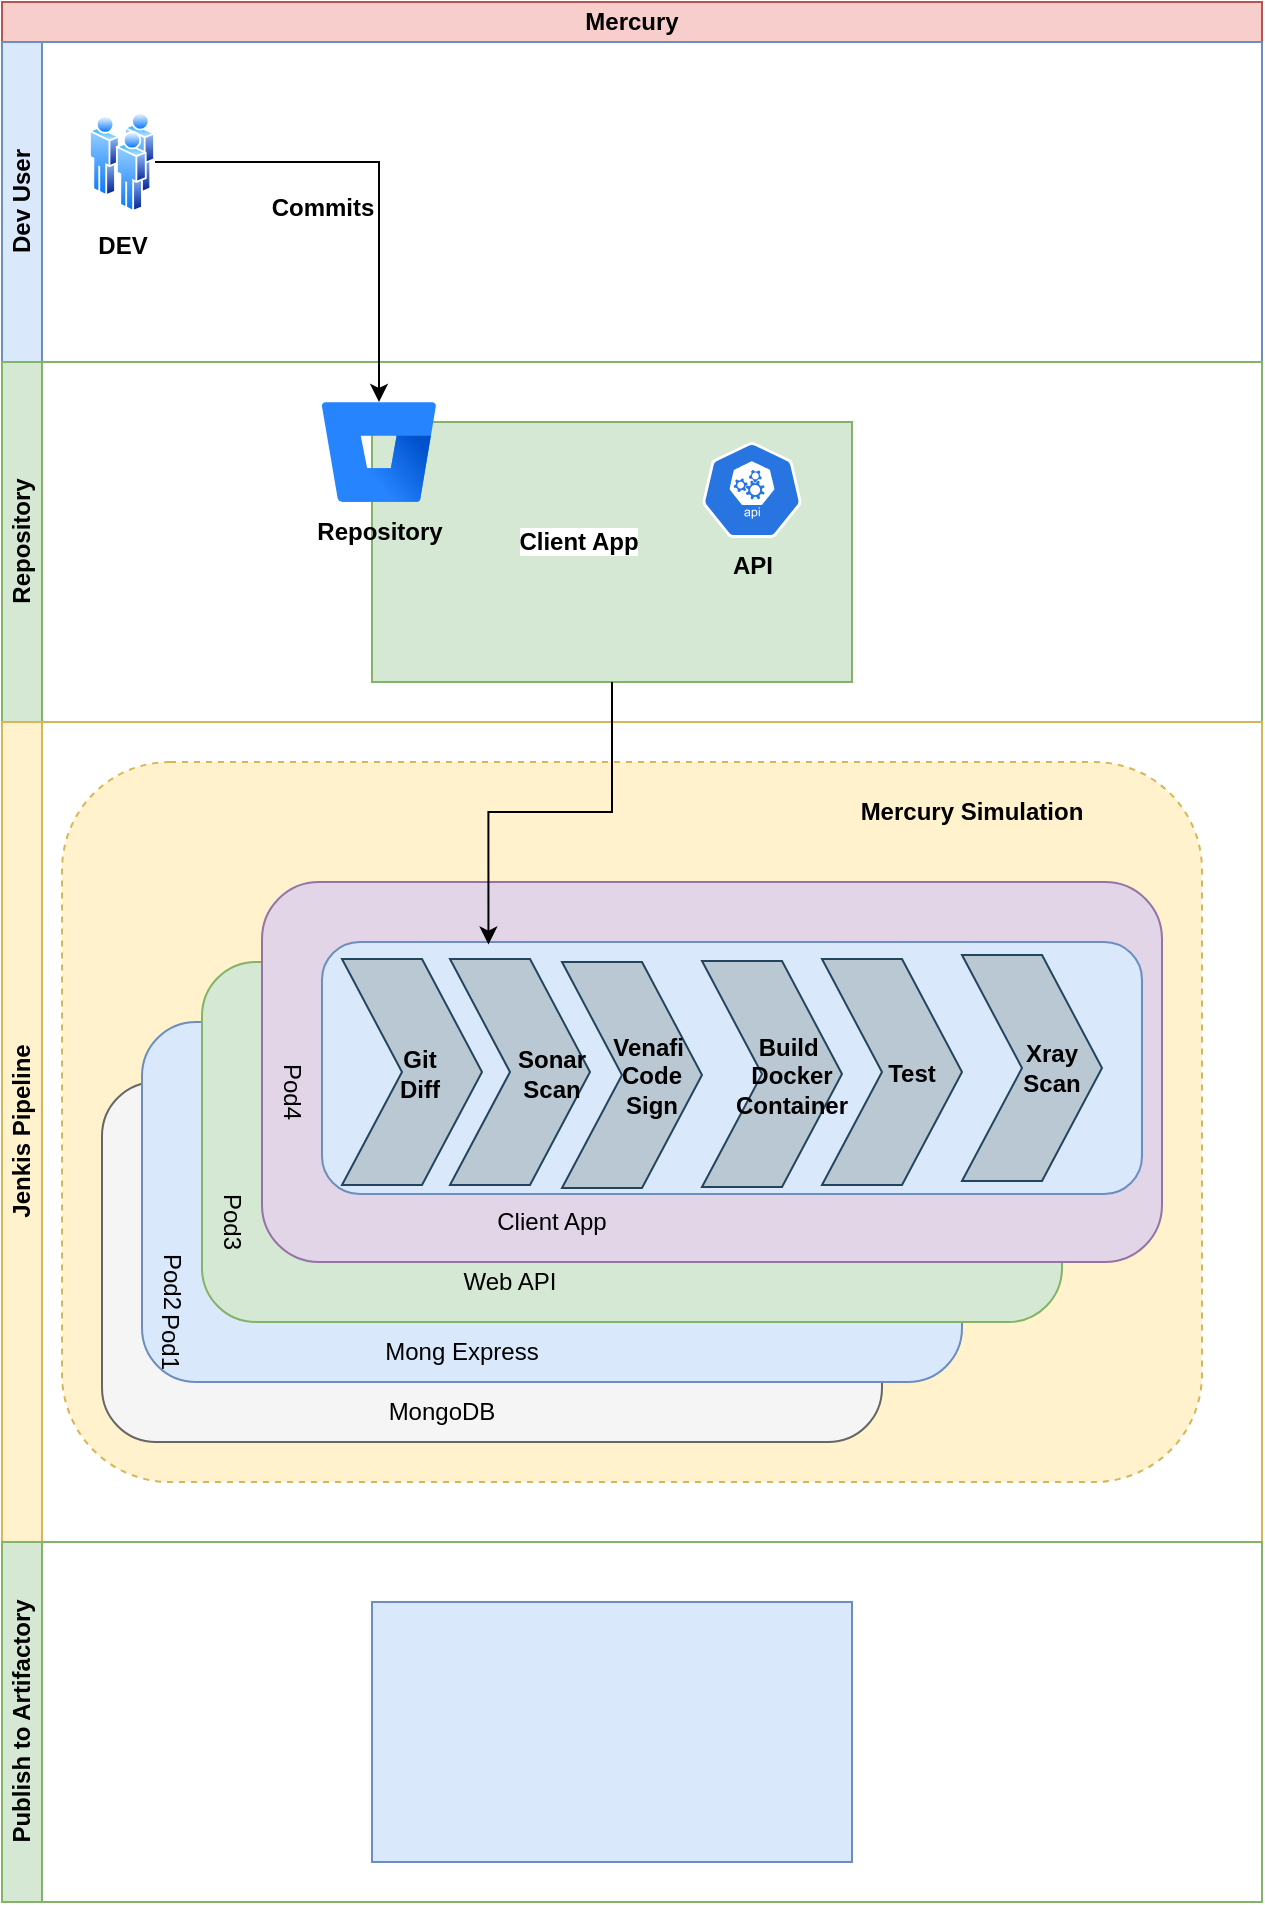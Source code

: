 <mxfile version="21.2.9" type="device">
  <diagram name="Page-1" id="ap-KhpIDOD2g6_Kz5WHh">
    <mxGraphModel dx="1050" dy="668" grid="1" gridSize="10" guides="1" tooltips="1" connect="1" arrows="1" fold="1" page="1" pageScale="1" pageWidth="827" pageHeight="1169" math="0" shadow="0">
      <root>
        <mxCell id="0" />
        <mxCell id="1" parent="0" />
        <mxCell id="v6-e0fSExj-rIAnDFAJg-4" value="Mercury" style="swimlane;html=1;childLayout=stackLayout;resizeParent=1;resizeParentMax=0;horizontal=1;startSize=20;horizontalStack=0;whiteSpace=wrap;align=center;fillColor=#f8cecc;strokeColor=#b85450;" vertex="1" parent="1">
          <mxGeometry x="80" y="60" width="630" height="950" as="geometry">
            <mxRectangle x="80" y="60" width="90" height="30" as="alternateBounds" />
          </mxGeometry>
        </mxCell>
        <mxCell id="v6-e0fSExj-rIAnDFAJg-5" value="Dev User" style="swimlane;html=1;startSize=20;horizontal=0;fillColor=#dae8fc;strokeColor=#6c8ebf;" vertex="1" parent="v6-e0fSExj-rIAnDFAJg-4">
          <mxGeometry y="20" width="630" height="160" as="geometry">
            <mxRectangle y="20" width="630" height="30" as="alternateBounds" />
          </mxGeometry>
        </mxCell>
        <mxCell id="v6-e0fSExj-rIAnDFAJg-9" value="&lt;b&gt;DEV&lt;/b&gt;" style="image;aspect=fixed;perimeter=ellipsePerimeter;html=1;align=center;shadow=0;dashed=0;spacingTop=3;image=img/lib/active_directory/users.svg;" vertex="1" parent="v6-e0fSExj-rIAnDFAJg-5">
          <mxGeometry x="43.5" y="35" width="33" height="50" as="geometry" />
        </mxCell>
        <mxCell id="v6-e0fSExj-rIAnDFAJg-6" value="Repository" style="swimlane;html=1;startSize=20;horizontal=0;fillColor=#d5e8d4;strokeColor=#82b366;" vertex="1" parent="v6-e0fSExj-rIAnDFAJg-4">
          <mxGeometry y="180" width="630" height="180" as="geometry">
            <mxRectangle y="50" width="630" height="30" as="alternateBounds" />
          </mxGeometry>
        </mxCell>
        <mxCell id="wIPNfqUvwqh_V6nw-kE2-1" value="" style="rounded=0;whiteSpace=wrap;html=1;fillColor=#d5e8d4;strokeColor=#82b366;" parent="v6-e0fSExj-rIAnDFAJg-6" vertex="1">
          <mxGeometry x="185" y="30" width="240" height="130" as="geometry" />
        </mxCell>
        <mxCell id="wIPNfqUvwqh_V6nw-kE2-6" value="&lt;b&gt;API&lt;/b&gt;" style="sketch=0;html=1;dashed=0;whitespace=wrap;fillColor=#2875E2;strokeColor=#ffffff;points=[[0.005,0.63,0],[0.1,0.2,0],[0.9,0.2,0],[0.5,0,0],[0.995,0.63,0],[0.72,0.99,0],[0.5,1,0],[0.28,0.99,0]];verticalLabelPosition=bottom;align=center;verticalAlign=top;shape=mxgraph.kubernetes.icon;prIcon=api" parent="v6-e0fSExj-rIAnDFAJg-6" vertex="1">
          <mxGeometry x="350" y="40" width="50" height="48" as="geometry" />
        </mxCell>
        <mxCell id="wIPNfqUvwqh_V6nw-kE2-7" value="&lt;b&gt;Client App&lt;/b&gt;" style="shape=image;html=1;verticalAlign=top;verticalLabelPosition=bottom;labelBackgroundColor=#ffffff;imageAspect=0;aspect=fixed;image=https://cdn0.iconfinder.com/data/icons/long-shadow-web-icons/512/angular-symbol-128.png" parent="v6-e0fSExj-rIAnDFAJg-6" vertex="1">
          <mxGeometry x="270" y="40" width="36" height="36" as="geometry" />
        </mxCell>
        <mxCell id="wIPNfqUvwqh_V6nw-kE2-10" value="" style="shape=image;verticalLabelPosition=bottom;labelBackgroundColor=default;verticalAlign=top;aspect=fixed;imageAspect=0;image=https://infinapps.com/wp-content/uploads/2018/10/mongodb-logo.png;" parent="v6-e0fSExj-rIAnDFAJg-6" vertex="1">
          <mxGeometry x="307.05" y="100" width="51.2" height="60" as="geometry" />
        </mxCell>
        <mxCell id="wIPNfqUvwqh_V6nw-kE2-11" value="&lt;b&gt;Repository&lt;/b&gt;" style="text;html=1;strokeColor=none;fillColor=none;align=center;verticalAlign=middle;whiteSpace=wrap;rounded=0;" parent="v6-e0fSExj-rIAnDFAJg-6" vertex="1">
          <mxGeometry x="158.5" y="70" width="60" height="30" as="geometry" />
        </mxCell>
        <mxCell id="wIPNfqUvwqh_V6nw-kE2-2" value="" style="image;html=1;image=img/lib/atlassian/Bitbucket_Logo.svg;" parent="v6-e0fSExj-rIAnDFAJg-6" vertex="1">
          <mxGeometry x="160" y="20" width="57" height="50" as="geometry" />
        </mxCell>
        <mxCell id="v6-e0fSExj-rIAnDFAJg-7" value="Jenkis Pipeline" style="swimlane;html=1;startSize=20;horizontal=0;fillColor=#fff2cc;strokeColor=#d6b656;" vertex="1" parent="v6-e0fSExj-rIAnDFAJg-4">
          <mxGeometry y="360" width="630" height="410" as="geometry">
            <mxRectangle y="260" width="480" height="30" as="alternateBounds" />
          </mxGeometry>
        </mxCell>
        <mxCell id="v6-e0fSExj-rIAnDFAJg-102" value="" style="rounded=1;whiteSpace=wrap;html=1;dashed=1;fillColor=#fff2cc;strokeColor=#d6b656;glass=0;shadow=0;gradientColor=none;gradientDirection=south;" vertex="1" parent="v6-e0fSExj-rIAnDFAJg-7">
          <mxGeometry x="30" y="20" width="570" height="360" as="geometry" />
        </mxCell>
        <mxCell id="v6-e0fSExj-rIAnDFAJg-44" value="" style="rounded=1;whiteSpace=wrap;html=1;fillColor=#f5f5f5;fontColor=#333333;strokeColor=#666666;" vertex="1" parent="v6-e0fSExj-rIAnDFAJg-7">
          <mxGeometry x="50" y="180" width="390" height="180" as="geometry" />
        </mxCell>
        <mxCell id="v6-e0fSExj-rIAnDFAJg-46" value="" style="rounded=1;whiteSpace=wrap;html=1;fillColor=#dae8fc;strokeColor=#6c8ebf;" vertex="1" parent="v6-e0fSExj-rIAnDFAJg-7">
          <mxGeometry x="70" y="150" width="410" height="180" as="geometry" />
        </mxCell>
        <mxCell id="v6-e0fSExj-rIAnDFAJg-48" value="MongoDB" style="text;html=1;strokeColor=none;fillColor=none;align=center;verticalAlign=middle;whiteSpace=wrap;rounded=0;" vertex="1" parent="v6-e0fSExj-rIAnDFAJg-7">
          <mxGeometry x="190" y="330" width="60" height="30" as="geometry" />
        </mxCell>
        <mxCell id="v6-e0fSExj-rIAnDFAJg-50" value="" style="rounded=1;whiteSpace=wrap;html=1;fillColor=#d5e8d4;strokeColor=#82b366;" vertex="1" parent="v6-e0fSExj-rIAnDFAJg-7">
          <mxGeometry x="100" y="120" width="430" height="180" as="geometry" />
        </mxCell>
        <mxCell id="v6-e0fSExj-rIAnDFAJg-51" value="Pod1" style="text;html=1;strokeColor=none;fillColor=none;align=center;verticalAlign=middle;whiteSpace=wrap;rounded=0;flipV=1;flipH=1;direction=south;rotation=90;" vertex="1" parent="v6-e0fSExj-rIAnDFAJg-7">
          <mxGeometry x="69" y="280" width="30" height="60" as="geometry" />
        </mxCell>
        <mxCell id="v6-e0fSExj-rIAnDFAJg-54" value="Pod2" style="text;html=1;strokeColor=none;fillColor=none;align=center;verticalAlign=middle;whiteSpace=wrap;rounded=0;flipV=1;flipH=1;direction=south;rotation=90;" vertex="1" parent="v6-e0fSExj-rIAnDFAJg-7">
          <mxGeometry x="70" y="250" width="30" height="60" as="geometry" />
        </mxCell>
        <mxCell id="v6-e0fSExj-rIAnDFAJg-55" value="Mong Express" style="text;html=1;strokeColor=none;fillColor=none;align=center;verticalAlign=middle;whiteSpace=wrap;rounded=0;" vertex="1" parent="v6-e0fSExj-rIAnDFAJg-7">
          <mxGeometry x="190" y="300" width="80" height="30" as="geometry" />
        </mxCell>
        <mxCell id="v6-e0fSExj-rIAnDFAJg-56" value="Web API" style="text;html=1;strokeColor=none;fillColor=none;align=center;verticalAlign=middle;whiteSpace=wrap;rounded=0;" vertex="1" parent="v6-e0fSExj-rIAnDFAJg-7">
          <mxGeometry x="214" y="265" width="80" height="30" as="geometry" />
        </mxCell>
        <mxCell id="v6-e0fSExj-rIAnDFAJg-57" value="Pod3" style="text;html=1;strokeColor=none;fillColor=none;align=center;verticalAlign=middle;whiteSpace=wrap;rounded=0;flipV=1;flipH=1;direction=south;rotation=90;" vertex="1" parent="v6-e0fSExj-rIAnDFAJg-7">
          <mxGeometry x="100" y="220" width="30" height="60" as="geometry" />
        </mxCell>
        <mxCell id="v6-e0fSExj-rIAnDFAJg-45" value="" style="rounded=1;fillColor=#e1d5e7;strokeColor=#9673a6;gradientColor=none;labelBackgroundColor=none;html=1;whiteSpace=wrap;" vertex="1" parent="v6-e0fSExj-rIAnDFAJg-7">
          <mxGeometry x="130" y="80" width="450" height="190" as="geometry" />
        </mxCell>
        <mxCell id="wIPNfqUvwqh_V6nw-kE2-27" value="" style="rounded=1;whiteSpace=wrap;html=1;fillColor=#dae8fc;strokeColor=#6c8ebf;direction=south;" parent="v6-e0fSExj-rIAnDFAJg-7" vertex="1">
          <mxGeometry x="160" y="110" width="410" height="126" as="geometry" />
        </mxCell>
        <mxCell id="wIPNfqUvwqh_V6nw-kE2-28" value="" style="html=1;shadow=0;dashed=0;align=center;verticalAlign=middle;shape=mxgraph.arrows2.arrow;dy=0;dx=30;notch=30;direction=east;fillColor=#bac8d3;strokeColor=#23445d;" parent="v6-e0fSExj-rIAnDFAJg-7" vertex="1">
          <mxGeometry x="170" y="118.5" width="70" height="113" as="geometry" />
        </mxCell>
        <mxCell id="wIPNfqUvwqh_V6nw-kE2-32" value="&lt;b&gt;Git Diff&lt;/b&gt;" style="text;html=1;strokeColor=none;fillColor=none;align=center;verticalAlign=middle;whiteSpace=wrap;rounded=0;direction=north;" parent="v6-e0fSExj-rIAnDFAJg-7" vertex="1">
          <mxGeometry x="194" y="146" width="30" height="60" as="geometry" />
        </mxCell>
        <mxCell id="v6-e0fSExj-rIAnDFAJg-23" value="" style="html=1;shadow=0;dashed=0;align=center;verticalAlign=middle;shape=mxgraph.arrows2.arrow;dy=0;dx=30;notch=30;direction=east;fillColor=#bac8d3;strokeColor=#23445d;" vertex="1" parent="v6-e0fSExj-rIAnDFAJg-7">
          <mxGeometry x="224" y="118.5" width="70" height="113" as="geometry" />
        </mxCell>
        <mxCell id="v6-e0fSExj-rIAnDFAJg-24" value="&lt;div style=&quot;&quot;&gt;&lt;br&gt;&lt;/div&gt;" style="html=1;shadow=0;dashed=0;align=left;verticalAlign=middle;shape=mxgraph.arrows2.arrow;dy=0;dx=30;notch=30;direction=east;fillColor=#bac8d3;strokeColor=#23445d;" vertex="1" parent="v6-e0fSExj-rIAnDFAJg-7">
          <mxGeometry x="280" y="120" width="70" height="113" as="geometry" />
        </mxCell>
        <mxCell id="v6-e0fSExj-rIAnDFAJg-25" value="" style="html=1;shadow=0;dashed=0;align=center;verticalAlign=middle;shape=mxgraph.arrows2.arrow;dy=0;dx=30;notch=30;direction=east;fillColor=#bac8d3;strokeColor=#23445d;" vertex="1" parent="v6-e0fSExj-rIAnDFAJg-7">
          <mxGeometry x="350" y="119.5" width="70" height="113" as="geometry" />
        </mxCell>
        <mxCell id="v6-e0fSExj-rIAnDFAJg-39" value="&lt;b&gt;Sonar Scan&lt;/b&gt;" style="text;html=1;strokeColor=none;fillColor=none;align=center;verticalAlign=middle;whiteSpace=wrap;rounded=0;direction=north;" vertex="1" parent="v6-e0fSExj-rIAnDFAJg-7">
          <mxGeometry x="260" y="146" width="30" height="60" as="geometry" />
        </mxCell>
        <mxCell id="v6-e0fSExj-rIAnDFAJg-40" value="&lt;b&gt;Venafi&amp;nbsp;&lt;br&gt;Code&lt;br&gt;Sign&lt;br&gt;&lt;/b&gt;" style="text;html=1;strokeColor=none;fillColor=none;align=center;verticalAlign=middle;whiteSpace=wrap;rounded=0;direction=north;" vertex="1" parent="v6-e0fSExj-rIAnDFAJg-7">
          <mxGeometry x="310" y="146.5" width="30" height="60" as="geometry" />
        </mxCell>
        <mxCell id="v6-e0fSExj-rIAnDFAJg-42" value="&lt;b&gt;Build&amp;nbsp;&lt;br&gt;Docker&lt;br&gt;Container&lt;/b&gt;" style="text;html=1;strokeColor=none;fillColor=none;align=center;verticalAlign=middle;whiteSpace=wrap;rounded=0;direction=north;" vertex="1" parent="v6-e0fSExj-rIAnDFAJg-7">
          <mxGeometry x="380" y="146.5" width="30" height="60" as="geometry" />
        </mxCell>
        <mxCell id="v6-e0fSExj-rIAnDFAJg-59" value="Pod4" style="text;html=1;strokeColor=none;fillColor=none;align=center;verticalAlign=middle;whiteSpace=wrap;rounded=0;flipV=1;flipH=1;direction=south;rotation=90;" vertex="1" parent="v6-e0fSExj-rIAnDFAJg-7">
          <mxGeometry x="130" y="155" width="30" height="60" as="geometry" />
        </mxCell>
        <mxCell id="v6-e0fSExj-rIAnDFAJg-61" value="Client App" style="text;html=1;strokeColor=none;fillColor=none;align=center;verticalAlign=middle;whiteSpace=wrap;rounded=0;" vertex="1" parent="v6-e0fSExj-rIAnDFAJg-7">
          <mxGeometry x="235" y="235" width="80" height="30" as="geometry" />
        </mxCell>
        <mxCell id="v6-e0fSExj-rIAnDFAJg-62" value="" style="html=1;shadow=0;dashed=0;align=center;verticalAlign=middle;shape=mxgraph.arrows2.arrow;dy=0;dx=30;notch=30;direction=east;fillColor=#bac8d3;strokeColor=#23445d;" vertex="1" parent="v6-e0fSExj-rIAnDFAJg-7">
          <mxGeometry x="410" y="118.5" width="70" height="113" as="geometry" />
        </mxCell>
        <mxCell id="v6-e0fSExj-rIAnDFAJg-63" value="" style="html=1;shadow=0;dashed=0;align=center;verticalAlign=middle;shape=mxgraph.arrows2.arrow;dy=0;dx=30;notch=30;direction=east;fillColor=#bac8d3;strokeColor=#23445d;" vertex="1" parent="v6-e0fSExj-rIAnDFAJg-7">
          <mxGeometry x="480" y="116.5" width="70" height="113" as="geometry" />
        </mxCell>
        <mxCell id="v6-e0fSExj-rIAnDFAJg-98" value="&lt;b&gt;Test&lt;/b&gt;" style="text;html=1;strokeColor=none;fillColor=none;align=center;verticalAlign=middle;whiteSpace=wrap;rounded=0;direction=north;" vertex="1" parent="v6-e0fSExj-rIAnDFAJg-7">
          <mxGeometry x="440" y="146" width="30" height="60" as="geometry" />
        </mxCell>
        <mxCell id="v6-e0fSExj-rIAnDFAJg-99" value="&lt;b&gt;Xray&lt;br&gt;Scan&lt;br&gt;&lt;/b&gt;" style="text;html=1;strokeColor=none;fillColor=none;align=center;verticalAlign=middle;whiteSpace=wrap;rounded=0;direction=north;" vertex="1" parent="v6-e0fSExj-rIAnDFAJg-7">
          <mxGeometry x="510" y="143" width="30" height="60" as="geometry" />
        </mxCell>
        <mxCell id="v6-e0fSExj-rIAnDFAJg-105" value="&lt;b&gt;Mercury Simulation&lt;/b&gt;" style="text;html=1;strokeColor=none;fillColor=none;align=center;verticalAlign=middle;whiteSpace=wrap;rounded=0;" vertex="1" parent="v6-e0fSExj-rIAnDFAJg-7">
          <mxGeometry x="420" y="30" width="130" height="30" as="geometry" />
        </mxCell>
        <mxCell id="v6-e0fSExj-rIAnDFAJg-15" style="edgeStyle=orthogonalEdgeStyle;rounded=0;orthogonalLoop=1;jettySize=auto;html=1;" edge="1" parent="v6-e0fSExj-rIAnDFAJg-4" source="v6-e0fSExj-rIAnDFAJg-9" target="wIPNfqUvwqh_V6nw-kE2-2">
          <mxGeometry relative="1" as="geometry" />
        </mxCell>
        <mxCell id="v6-e0fSExj-rIAnDFAJg-32" value="" style="edgeStyle=orthogonalEdgeStyle;rounded=0;orthogonalLoop=1;jettySize=auto;html=1;entryX=0.01;entryY=0.797;entryDx=0;entryDy=0;entryPerimeter=0;" edge="1" parent="v6-e0fSExj-rIAnDFAJg-4" source="wIPNfqUvwqh_V6nw-kE2-1" target="wIPNfqUvwqh_V6nw-kE2-27">
          <mxGeometry relative="1" as="geometry" />
        </mxCell>
        <mxCell id="v6-e0fSExj-rIAnDFAJg-91" value="Publish to Artifactory" style="swimlane;html=1;startSize=20;horizontal=0;fillColor=#d5e8d4;strokeColor=#82b366;" vertex="1" parent="v6-e0fSExj-rIAnDFAJg-4">
          <mxGeometry y="770" width="630" height="180" as="geometry">
            <mxRectangle y="770" width="630" height="30" as="alternateBounds" />
          </mxGeometry>
        </mxCell>
        <mxCell id="v6-e0fSExj-rIAnDFAJg-92" value="" style="rounded=0;whiteSpace=wrap;html=1;fillColor=#dae8fc;strokeColor=#6c8ebf;" vertex="1" parent="v6-e0fSExj-rIAnDFAJg-91">
          <mxGeometry x="185" y="30" width="240" height="130" as="geometry" />
        </mxCell>
        <mxCell id="v6-e0fSExj-rIAnDFAJg-16" value="&lt;b&gt;Commits&lt;/b&gt;" style="text;html=1;align=center;verticalAlign=middle;resizable=0;points=[];autosize=1;strokeColor=none;fillColor=none;" vertex="1" parent="1">
          <mxGeometry x="205" y="148" width="70" height="30" as="geometry" />
        </mxCell>
      </root>
    </mxGraphModel>
  </diagram>
</mxfile>
